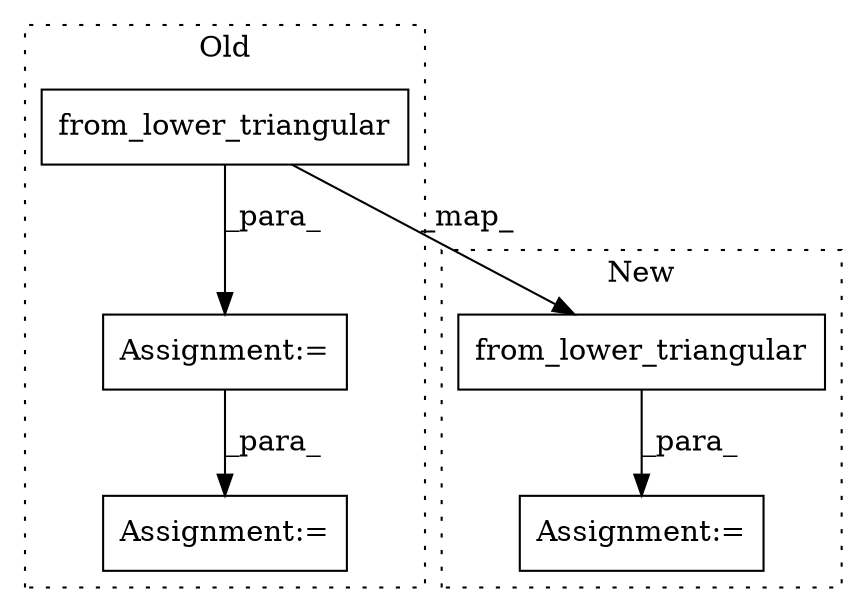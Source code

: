 digraph G {
subgraph cluster0 {
1 [label="from_lower_triangular" a="32" s="4082,4105" l="22,1" shape="box"];
3 [label="Assignment:=" a="7" s="4081" l="1" shape="box"];
4 [label="Assignment:=" a="7" s="4124" l="1" shape="box"];
label = "Old";
style="dotted";
}
subgraph cluster1 {
2 [label="from_lower_triangular" a="32" s="4169,4192" l="22,1" shape="box"];
5 [label="Assignment:=" a="7" s="4150" l="2" shape="box"];
label = "New";
style="dotted";
}
1 -> 3 [label="_para_"];
1 -> 2 [label="_map_"];
2 -> 5 [label="_para_"];
3 -> 4 [label="_para_"];
}